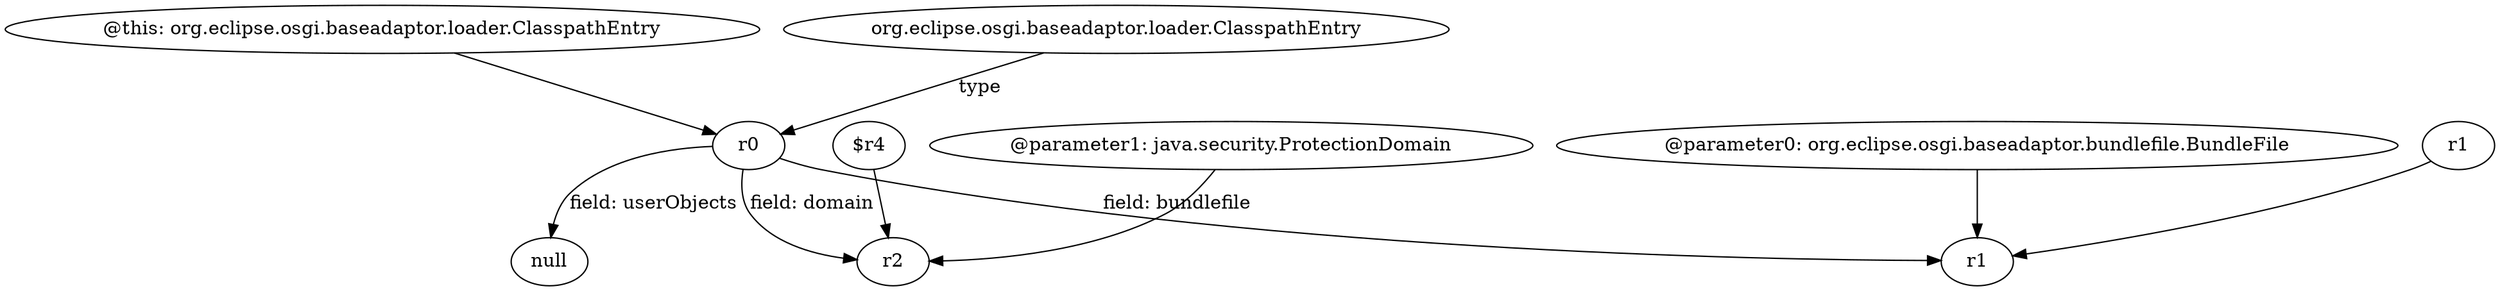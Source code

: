 digraph g {
0[label="r0"]
1[label="null"]
0->1[label="field: userObjects"]
2[label="$r4"]
3[label="r2"]
2->3[label=""]
4[label="r1"]
0->4[label="field: bundlefile"]
5[label="@this: org.eclipse.osgi.baseadaptor.loader.ClasspathEntry"]
5->0[label=""]
6[label="@parameter1: java.security.ProtectionDomain"]
6->3[label=""]
0->3[label="field: domain"]
7[label="org.eclipse.osgi.baseadaptor.loader.ClasspathEntry"]
7->0[label="type"]
8[label="@parameter0: org.eclipse.osgi.baseadaptor.bundlefile.BundleFile"]
8->4[label=""]
9[label="r1"]
9->4[label=""]
}